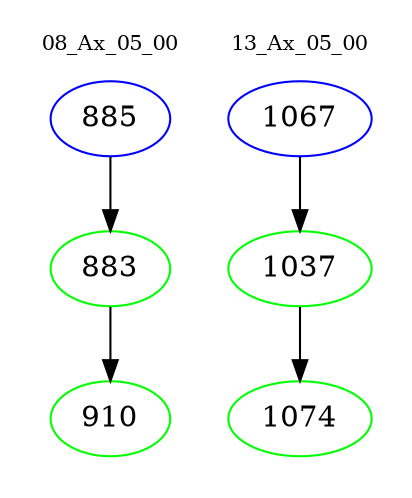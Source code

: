 digraph{
subgraph cluster_0 {
color = white
label = "08_Ax_05_00";
fontsize=10;
T0_885 [label="885", color="blue"]
T0_885 -> T0_883 [color="black"]
T0_883 [label="883", color="green"]
T0_883 -> T0_910 [color="black"]
T0_910 [label="910", color="green"]
}
subgraph cluster_1 {
color = white
label = "13_Ax_05_00";
fontsize=10;
T1_1067 [label="1067", color="blue"]
T1_1067 -> T1_1037 [color="black"]
T1_1037 [label="1037", color="green"]
T1_1037 -> T1_1074 [color="black"]
T1_1074 [label="1074", color="green"]
}
}
